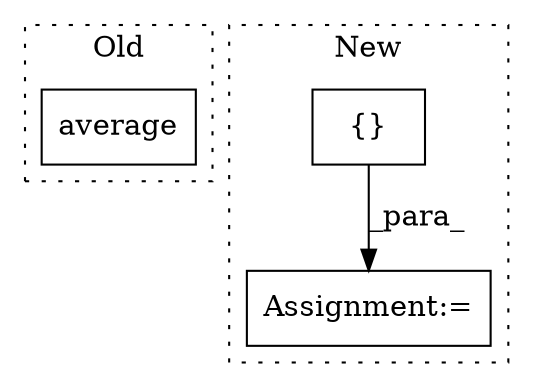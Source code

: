 digraph G {
subgraph cluster0 {
1 [label="average" a="32" s="1130,1139" l="8,1" shape="box"];
label = "Old";
style="dotted";
}
subgraph cluster1 {
2 [label="{}" a="4" s="1104,1214" l="1,1" shape="box"];
3 [label="Assignment:=" a="7" s="1092" l="1" shape="box"];
label = "New";
style="dotted";
}
2 -> 3 [label="_para_"];
}